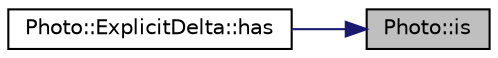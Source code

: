 digraph "Photo::is"
{
 // LATEX_PDF_SIZE
  edge [fontname="Helvetica",fontsize="10",labelfontname="Helvetica",labelfontsize="10"];
  node [fontname="Helvetica",fontsize="10",shape=record];
  rankdir="RL";
  Node1 [label="Photo::is",height=0.2,width=0.4,color="black", fillcolor="grey75", style="filled", fontcolor="black",tooltip=" "];
  Node1 -> Node2 [dir="back",color="midnightblue",fontsize="10",style="solid",fontname="Helvetica"];
  Node2 [label="Photo::ExplicitDelta::has",height=0.2,width=0.4,color="black", fillcolor="white", style="filled",URL="$class_photo_1_1_explicit_delta.html#a3c56a34912abbbe9abb2ec2397a3f0e4",tooltip=" "];
}
